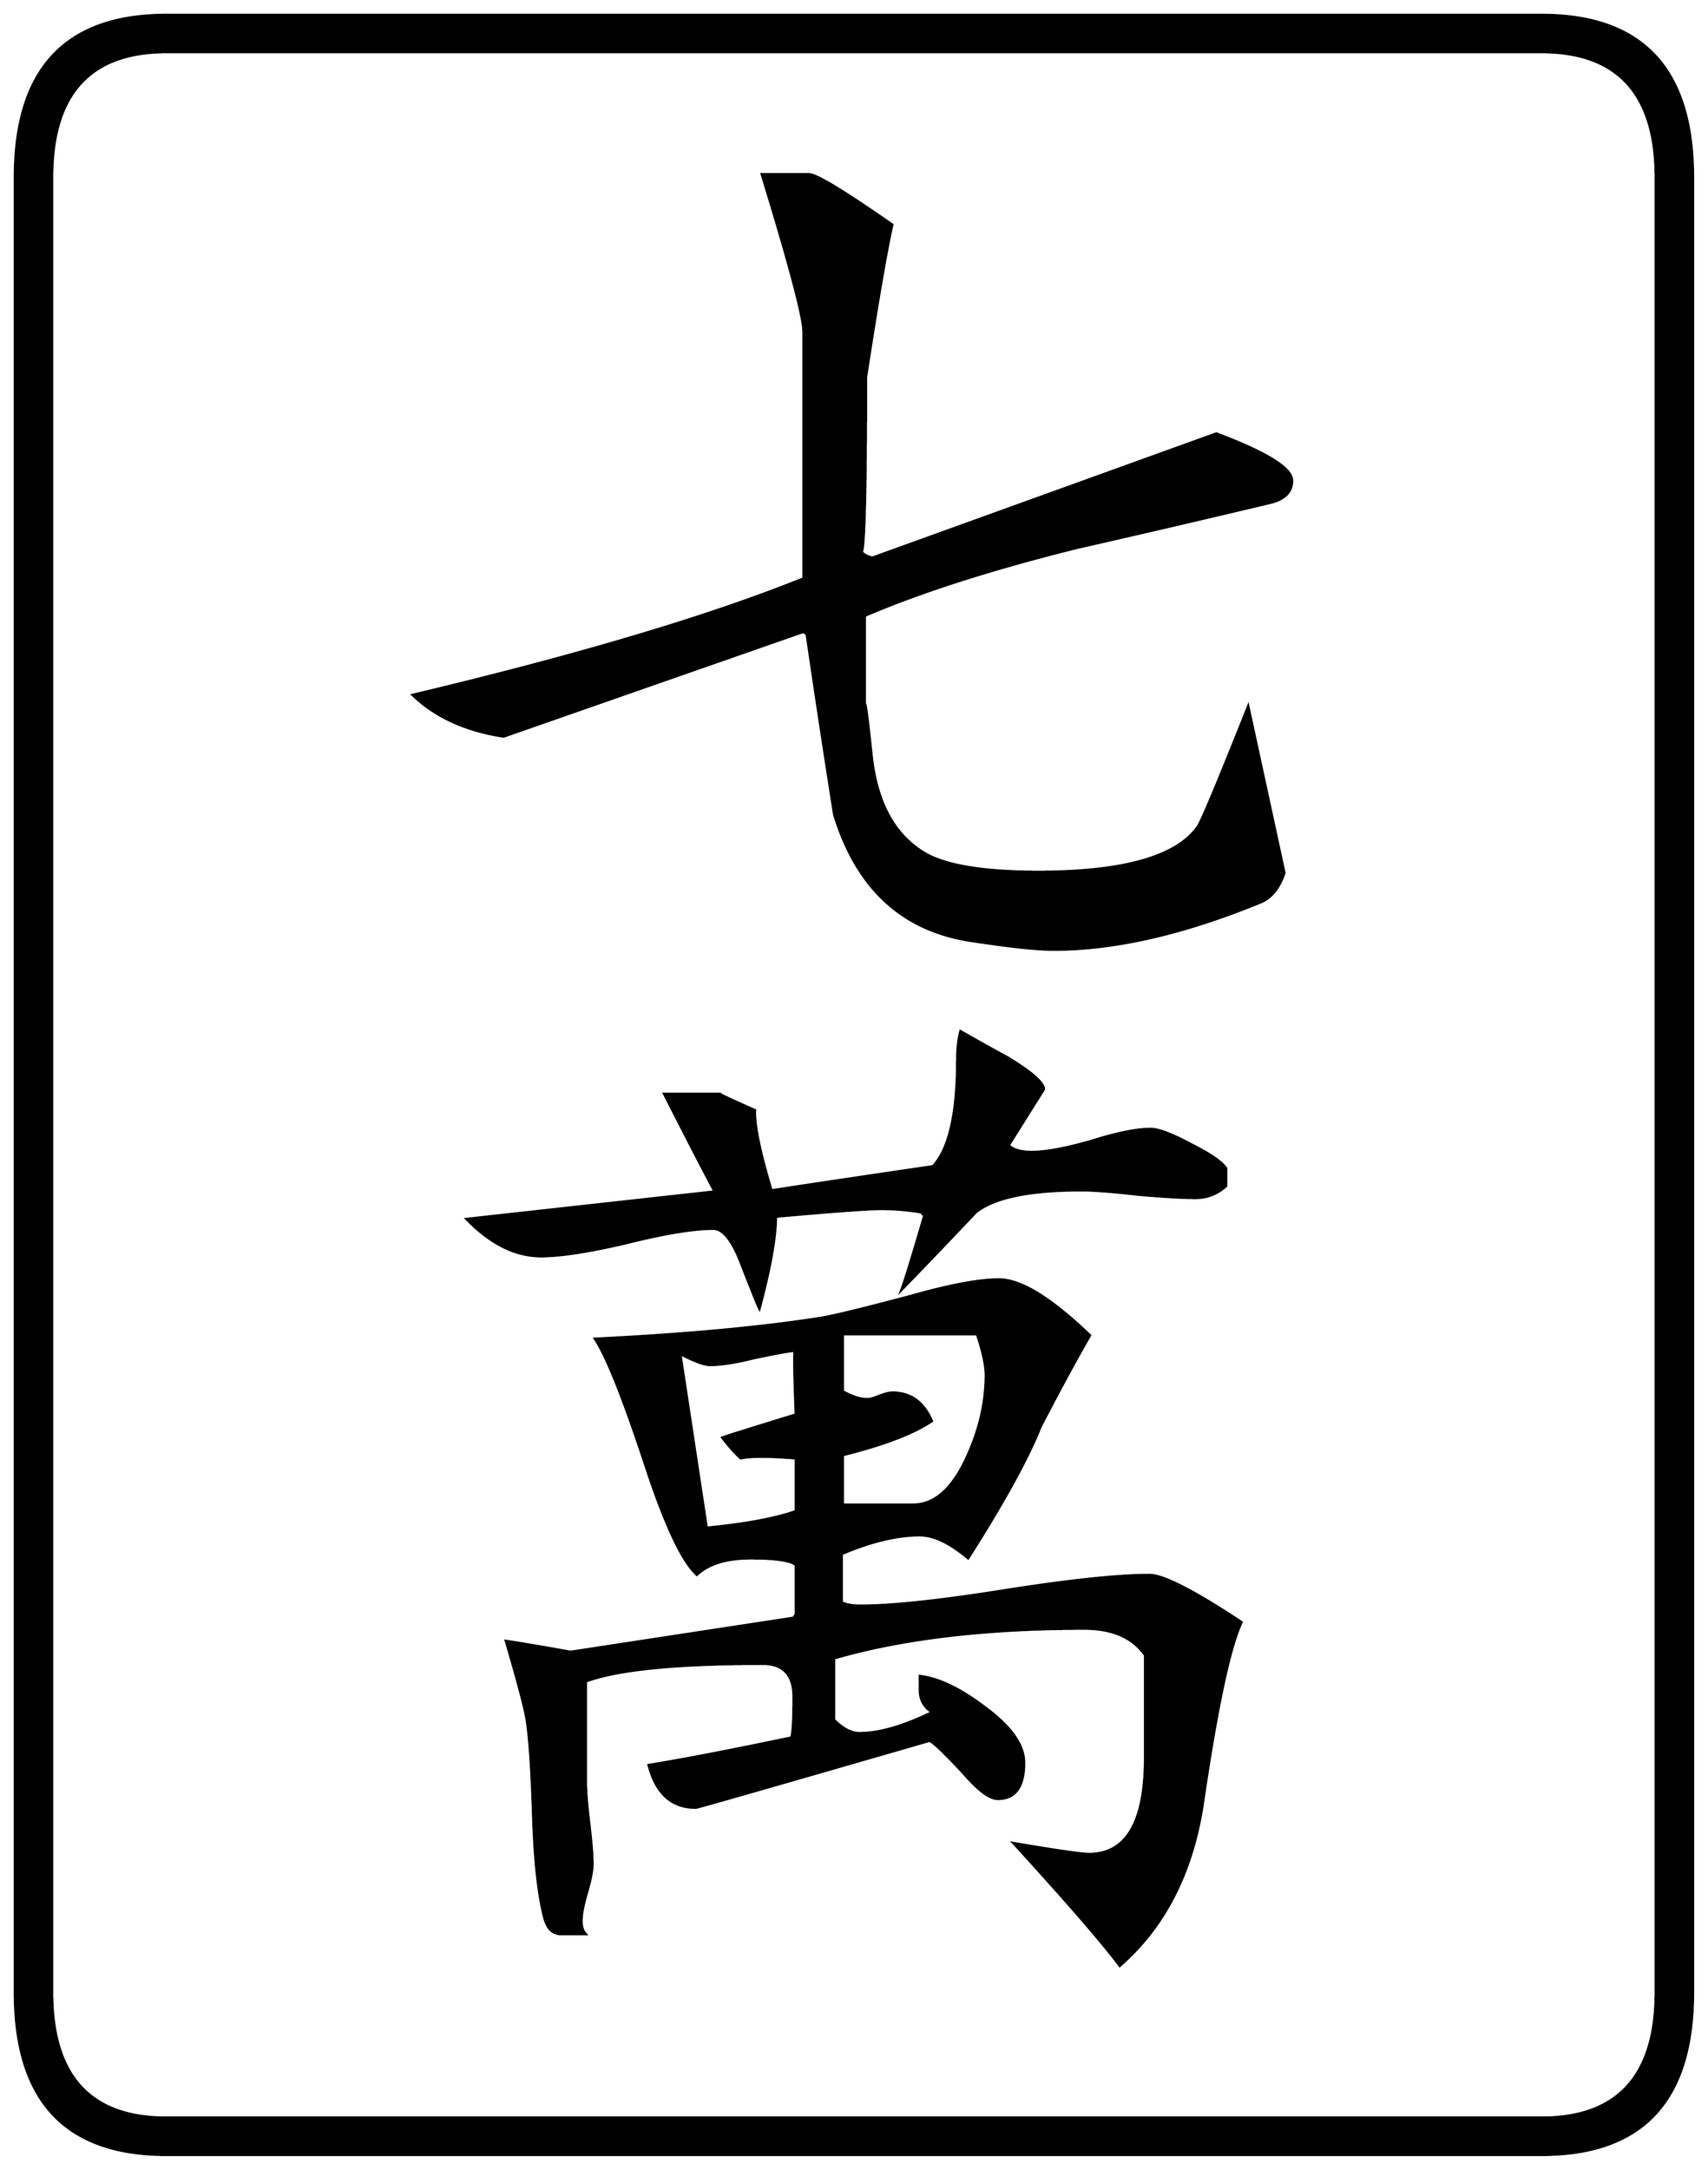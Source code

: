 


\begin{tikzpicture}[y=0.80pt, x=0.80pt, yscale=-1.0, xscale=1.0, inner sep=0pt, outer sep=0pt]
\begin{scope}[shift={(100.0,1706.0)},nonzero rule]
  \path[draw=.,fill=.,line width=1.600pt] (1578.0,244.0) .. controls
    (1578.0,342.667) and (1532.0,392.0) .. (1440.0,392.0) --
    (188.0,392.0) .. controls (96.0,392.0) and (50.0,342.667) ..
    (50.0,244.0) -- (50.0,-1408.0) .. controls (50.0,-1506.667)
    and (96.0,-1556.0) .. (188.0,-1556.0) -- (1440.0,-1556.0) ..
    controls (1532.0,-1556.0) and (1578.0,-1506.667) ..
    (1578.0,-1408.0) -- (1578.0,244.0) -- cycle(1544.0,244.0) --
    (1544.0,-1408.0) .. controls (1544.0,-1484.0) and
    (1509.333,-1522.0) .. (1440.0,-1522.0) -- (188.0,-1522.0) ..
    controls (118.667,-1522.0) and (84.0,-1484.0) ..
    (84.0,-1408.0) -- (84.0,244.0) .. controls (84.0,320.0) and
    (118.667,358.0) .. (188.0,358.0) -- (1440.0,358.0) .. controls
    (1509.333,358.0) and (1544.0,320.0) .. (1544.0,244.0) --
    cycle(1213.0,-1132.0) .. controls (1213.0,-1122.0) and
    (1206.667,-1115.333) .. (1194.0,-1112.0) .. controls
    (1135.333,-1098.0) and (1076.667,-1084.333) .. (1018.0,-1071.0) ..
    controls (940.0,-1051.667) and (875.333,-1031.0) ..
    (824.0,-1009.0) -- (824.0,-925.0) .. controls (824.0,-935.0)
    and (826.0,-921.0) .. (830.0,-883.0) .. controls
    (834.667,-837.667) and (852.0,-807.0) .. (882.0,-791.0) ..
    controls (902.0,-781.0) and (935.333,-776.0) .. (982.0,-776.0)
    .. controls (1059.333,-776.0) and (1107.667,-789.667) ..
    (1127.0,-817.0) .. controls (1130.333,-821.667) and
    (1145.667,-858.333) .. (1173.0,-927.0) -- (1206.0,-775.0) ..
    controls (1201.333,-761.0) and (1194.0,-752.0) ..
    (1184.0,-748.0) .. controls (1114.0,-719.333) and
    (1051.333,-705.0) .. (996.0,-705.0) .. controls (980.667,-705.0)
    and (955.667,-707.667) .. (921.0,-713.0) .. controls
    (858.333,-722.333) and (816.667,-760.667) .. (796.0,-828.0) ..
    controls (787.333,-882.667) and (779.0,-937.333) .. (771.0,-992.0)
    .. controls (770.333,-993.333) and (769.0,-994.0) ..
    (767.0,-994.0) -- (495.0,-899.0) .. controls (460.333,-904.333)
    and (432.667,-917.0) .. (412.0,-937.0) .. controls
    (563.333,-973.0) and (682.0,-1008.333) .. (768.0,-1043.0) --
    (768.0,-1268.0) .. controls (768.0,-1280.667) and
    (755.333,-1328.333) .. (730.0,-1411.0) -- (773.0,-1411.0) ..
    controls (779.667,-1411.0) and (805.0,-1395.667) ..
    (849.0,-1365.0) .. controls (843.667,-1341.667) and
    (835.667,-1295.333) .. (825.0,-1226.0) .. controls
    (825.0,-1122.667) and (823.667,-1069.667) .. (821.0,-1067.0) ..
    controls (823.667,-1064.333) and (827.0,-1062.667) ..
    (831.0,-1062.0) -- (1144.0,-1175.0) .. controls
    (1190.0,-1157.667) and (1213.0,-1143.333) .. (1213.0,-1132.0) --
    cycle(1153.0,-490.0) .. controls (1145.0,-482.667) and
    (1135.667,-479.0) .. (1125.0,-479.0) .. controls
    (1113.667,-479.0) and (1096.333,-480.0) .. (1073.0,-482.0) ..
    controls (1049.667,-484.667) and (1032.333,-486.0) ..
    (1021.0,-486.0) .. controls (973.667,-486.0) and
    (941.667,-479.333) .. (925.0,-466.0) .. controls (902.333,-442.0)
    and (879.667,-418.333) .. (857.0,-395.0) .. controls
    (859.667,-401.667) and (866.667,-424.333) .. (878.0,-463.0) --
    (875.0,-466.0) .. controls (863.0,-468.0) and (851.0,-469.0)
    .. (839.0,-469.0) .. controls (827.0,-469.0) and
    (795.0,-466.667) .. (743.0,-462.0) .. controls (743.0,-443.333)
    and (738.0,-415.333) .. (728.0,-378.0) .. controls
    (727.333,-378.667) and (721.667,-392.667) .. (711.0,-420.0) ..
    controls (703.0,-440.667) and (694.667,-451.0) .. (686.0,-451.0)
    .. controls (668.0,-451.0) and (641.667,-446.667) ..
    (607.0,-438.0) .. controls (573.0,-430.0) and (547.0,-426.0)
    .. (529.0,-426.0) .. controls (505.667,-426.0) and
    (483.0,-437.333) .. (461.0,-460.0) -- (687.0,-485.0) ..
    controls (676.333,-505.0) and (661.0,-534.667) .. (641.0,-574.0)
    -- (692.0,-574.0) .. controls (690.667,-574.0) and
    (701.333,-569.0) .. (724.0,-559.0) .. controls (723.333,-545.667)
    and (728.333,-521.333) .. (739.0,-486.0) .. controls
    (751.0,-488.0) and (800.0,-495.333) .. (886.0,-508.0) ..
    controls (900.667,-524.0) and (908.0,-556.333) .. (908.0,-605.0)
    .. controls (908.0,-615.0) and (909.0,-623.667) ..
    (911.0,-631.0) .. controls (925.0,-623.0) and (939.333,-615.0)
    .. (954.0,-607.0) .. controls (976.0,-593.667) and
    (987.0,-584.0) .. (987.0,-578.0) .. controls (987.0,-578.0)
    and (976.333,-561.0) .. (955.0,-527.0) .. controls
    (959.0,-523.0) and (966.0,-521.0) .. (976.0,-521.0) ..
    controls (988.667,-521.0) and (1006.667,-524.333) ..
    (1030.0,-531.0) .. controls (1053.333,-538.333) and
    (1071.333,-542.0) .. (1084.0,-542.0) .. controls
    (1091.333,-542.0) and (1103.667,-537.333) .. (1121.0,-528.0) ..
    controls (1138.333,-519.333) and (1149.0,-512.0) ..
    (1153.0,-506.0) -- (1153.0,-490.0) -- cycle(1167.0,-93.0) ..
    controls (1156.333,-70.333) and (1144.667,-16.0) .. (1132.0,70.0)
    .. controls (1122.667,134.0) and (1097.333,184.0) ..
    (1056.0,220.0) .. controls (1040.667,199.333) and (1008.333,162.0)
    .. (959.0,108.0) .. controls (998.333,114.667) and
    (1021.333,118.0) .. (1028.0,118.0) .. controls (1062.0,118.0)
    and (1079.0,89.0) .. (1079.0,31.0) -- (1079.0,-63.0) ..
    controls (1067.667,-79.0) and (1049.333,-87.0) .. (1024.0,-87.0)
    .. controls (934.0,-87.0) and (858.0,-78.0) .. (796.0,-60.0)
    -- (796.0,-4.0) .. controls (804.0,4.0) and (811.667,8.0) ..
    (819.0,8.0) .. controls (837.0,8.0) and (859.0,1.667) ..
    (885.0,-11.0) .. controls (877.667,-15.667) and (874.0,-22.333) ..
    (874.0,-31.0) -- (874.0,-44.0) .. controls (891.333,-42.0) and
    (911.333,-32.333) .. (934.0,-15.0) .. controls (957.333,2.333) and
    (969.0,19.0) .. (969.0,35.0) .. controls (969.0,57.0) and
    (961.0,68.0) .. (945.0,68.0) .. controls (937.667,68.0) and
    (927.333,60.333) .. (914.0,45.0) .. controls (898.0,27.667) and
    (887.667,17.667) .. (883.0,15.0) .. controls (742.333,55.667) and
    (671.333,76.0) .. (670.0,76.0) .. controls (648.0,76.0) and
    (633.667,63.0) .. (627.0,37.0) .. controls (656.333,32.333) and
    (699.667,24.0) .. (757.0,12.0) .. controls (758.333,7.333) and
    (759.0,-5.0) .. (759.0,-25.0) .. controls (759.0,-45.0) and
    (749.667,-55.0) .. (731.0,-55.0) .. controls (652.333,-55.0) and
    (598.667,-49.667) .. (570.0,-39.0) -- (570.0,53.0) .. controls
    (570.0,61.0) and (571.0,73.333) .. (573.0,90.0) .. controls
    (575.0,106.667) and (576.0,119.0) .. (576.0,127.0) .. controls
    (576.0,133.0) and (574.333,141.667) .. (571.0,153.0) .. controls
    (567.667,164.333) and (566.0,173.0) .. (566.0,179.0) .. controls
    (566.0,184.333) and (567.333,188.333) .. (570.0,191.0) --
    (547.0,191.0) .. controls (539.667,191.0) and (534.667,186.0) ..
    (532.0,176.0) .. controls (526.667,155.333) and (523.333,125.667) ..
    (522.0,87.0) .. controls (520.667,43.0) and (518.667,12.667) ..
    (516.0,-4.0) .. controls (514.667,-13.333) and (508.333,-37.333) ..
    (497.0,-76.0) .. controls (510.333,-74.0) and (530.0,-70.667) ..
    (556.0,-66.0) -- (759.0,-97.0) -- (761.0,-100.0) --
    (761.0,-145.0) .. controls (756.333,-149.0) and (742.667,-151.0)
    .. (720.0,-151.0) .. controls (698.0,-151.0) and
    (681.667,-146.0) .. (671.0,-136.0) .. controls (657.667,-148.0)
    and (642.0,-181.333) .. (624.0,-236.0) .. controls
    (604.0,-296.667) and (588.667,-335.0) .. (578.0,-351.0) ..
    controls (660.0,-355.0) and (728.667,-361.333) .. (784.0,-370.0)
    .. controls (796.0,-372.0) and (823.333,-378.667) ..
    (866.0,-390.0) .. controls (901.333,-400.0) and (928.0,-405.0)
    .. (946.0,-405.0) .. controls (966.0,-405.0) and
    (993.667,-388.0) .. (1029.0,-354.0) .. controls
    (1016.333,-332.0) and (1001.333,-304.333) .. (984.0,-271.0) ..
    controls (972.667,-242.333) and (950.667,-202.333) .. (918.0,-151.0)
    .. controls (901.333,-165.0) and (886.667,-172.0) ..
    (874.0,-172.0) .. controls (853.333,-172.0) and (829.667,-166.333)
    .. (803.0,-155.0) -- (803.0,-111.0) .. controls
    (807.0,-109.0) and (812.667,-108.0) .. (820.0,-108.0) ..
    controls (848.667,-108.0) and (892.333,-112.667) .. (951.0,-122.0)
    .. controls (1010.333,-131.333) and (1054.333,-136.0) ..
    (1083.0,-136.0) .. controls (1095.667,-136.0) and
    (1123.667,-121.667) .. (1167.0,-93.0) -- cycle(934.0,-318.0) ..
    controls (934.0,-326.667) and (931.333,-339.0) .. (926.0,-355.0)
    -- (804.0,-355.0) -- (804.0,-303.0) .. controls
    (812.667,-298.333) and (820.0,-296.0) .. (826.0,-296.0) ..
    controls (828.667,-296.0) and (832.333,-297.0) .. (837.0,-299.0)
    .. controls (842.333,-301.0) and (846.333,-302.0) ..
    (849.0,-302.0) .. controls (865.667,-302.0) and (877.667,-293.333)
    .. (885.0,-276.0) .. controls (868.333,-264.667) and
    (841.333,-254.333) .. (804.0,-245.0) -- (804.0,-200.0) --
    (868.0,-200.0) .. controls (888.0,-200.0) and (904.667,-215.333)
    .. (918.0,-246.0) .. controls (928.667,-270.0) and
    (934.0,-294.0) .. (934.0,-318.0) -- cycle(761.0,-194.0) --
    (761.0,-242.0) .. controls (736.333,-244.0) and (719.667,-244.0)
    .. (711.0,-242.0) .. controls (706.333,-246.0) and
    (700.667,-252.333) .. (694.0,-261.0) .. controls (695.333,-261.667)
    and (717.667,-268.667) .. (761.0,-282.0) .. controls
    (759.667,-316.667) and (759.333,-336.0) .. (760.0,-340.0) ..
    controls (753.333,-339.333) and (740.667,-337.0) .. (722.0,-333.0)
    .. controls (706.0,-329.0) and (693.0,-327.0) ..
    (683.0,-327.0) .. controls (677.667,-327.0) and (668.667,-330.333)
    .. (656.0,-337.0) -- (680.0,-179.0) .. controls
    (714.667,-182.333) and (741.667,-187.333) .. (761.0,-194.0) --
    cycle;
\end{scope}

\end{tikzpicture}

